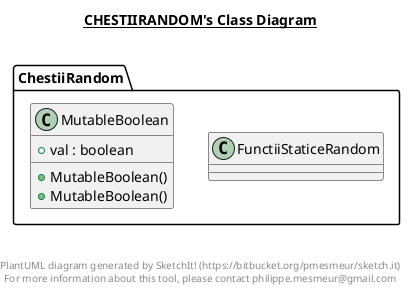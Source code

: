 @startuml

title __CHESTIIRANDOM's Class Diagram__\n

  namespace ChestiiRandom {
    class ChestiiRandom.FunctiiStaticeRandom {
    }
  }
  

  namespace ChestiiRandom {
    class ChestiiRandom.MutableBoolean {
        + val : boolean
        + MutableBoolean()
        + MutableBoolean()
    }
  }
  



right footer


PlantUML diagram generated by SketchIt! (https://bitbucket.org/pmesmeur/sketch.it)
For more information about this tool, please contact philippe.mesmeur@gmail.com
endfooter

@enduml
